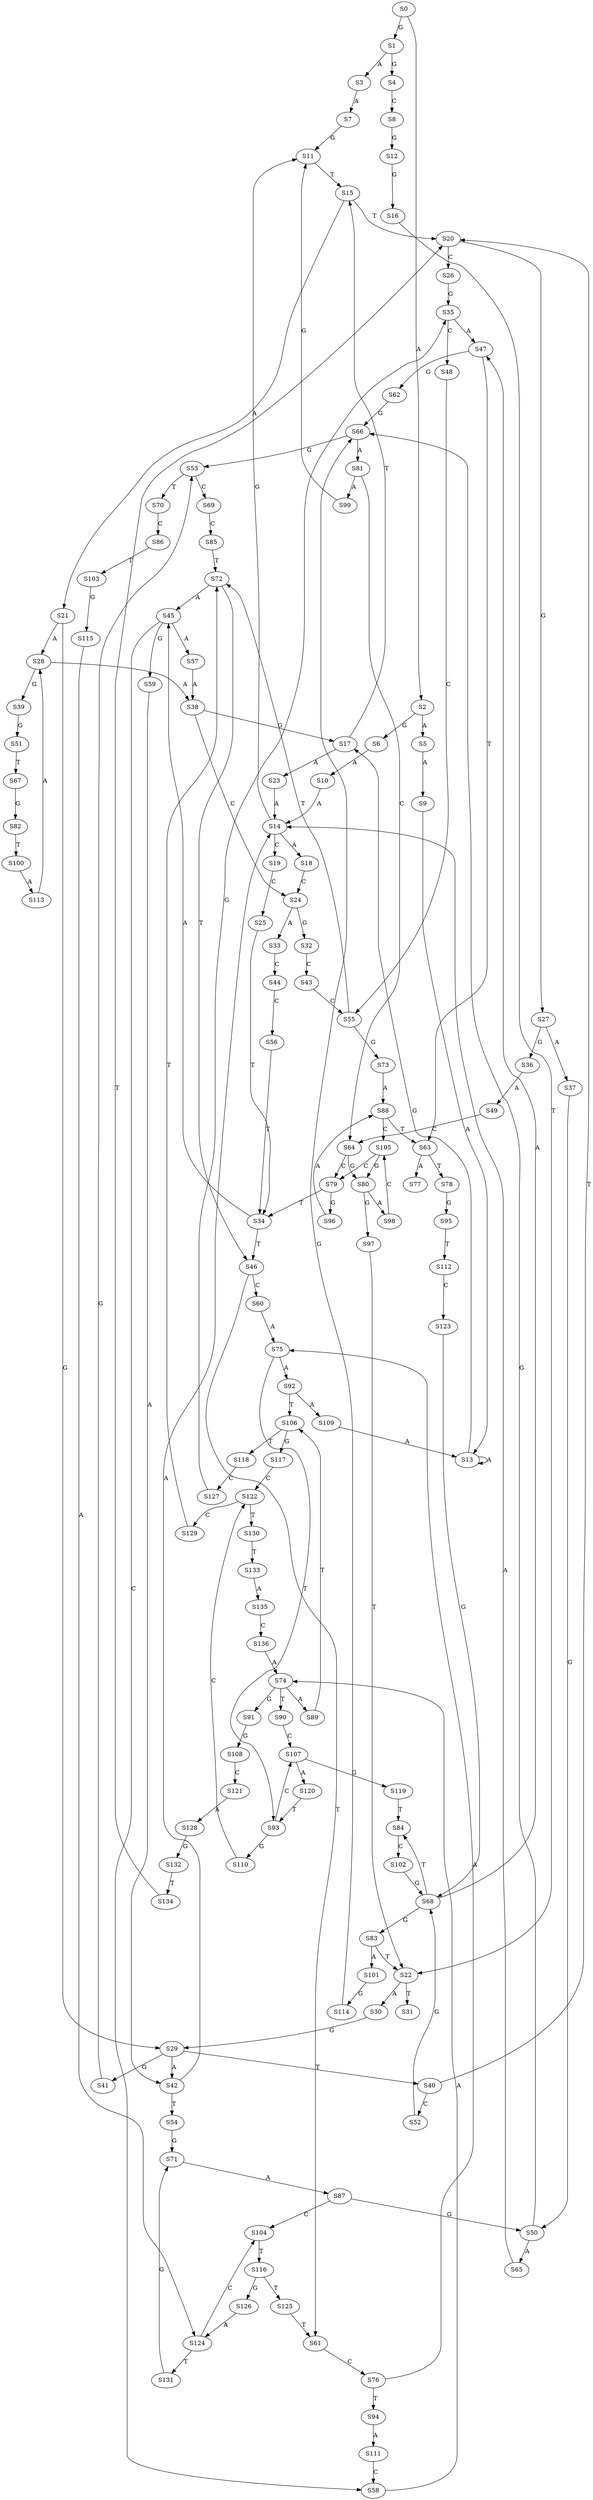 strict digraph  {
	S0 -> S1 [ label = G ];
	S0 -> S2 [ label = A ];
	S1 -> S3 [ label = A ];
	S1 -> S4 [ label = G ];
	S2 -> S5 [ label = A ];
	S2 -> S6 [ label = G ];
	S3 -> S7 [ label = A ];
	S4 -> S8 [ label = C ];
	S5 -> S9 [ label = A ];
	S6 -> S10 [ label = A ];
	S7 -> S11 [ label = G ];
	S8 -> S12 [ label = G ];
	S9 -> S13 [ label = A ];
	S10 -> S14 [ label = A ];
	S11 -> S15 [ label = T ];
	S12 -> S16 [ label = G ];
	S13 -> S17 [ label = G ];
	S13 -> S13 [ label = A ];
	S14 -> S11 [ label = G ];
	S14 -> S18 [ label = A ];
	S14 -> S19 [ label = C ];
	S15 -> S20 [ label = T ];
	S15 -> S21 [ label = A ];
	S16 -> S22 [ label = T ];
	S17 -> S23 [ label = A ];
	S17 -> S15 [ label = T ];
	S18 -> S24 [ label = C ];
	S19 -> S25 [ label = C ];
	S20 -> S26 [ label = C ];
	S20 -> S27 [ label = G ];
	S21 -> S28 [ label = A ];
	S21 -> S29 [ label = G ];
	S22 -> S30 [ label = A ];
	S22 -> S31 [ label = T ];
	S23 -> S14 [ label = A ];
	S24 -> S32 [ label = G ];
	S24 -> S33 [ label = A ];
	S25 -> S34 [ label = T ];
	S26 -> S35 [ label = G ];
	S27 -> S36 [ label = G ];
	S27 -> S37 [ label = A ];
	S28 -> S38 [ label = A ];
	S28 -> S39 [ label = G ];
	S29 -> S40 [ label = T ];
	S29 -> S41 [ label = G ];
	S29 -> S42 [ label = A ];
	S30 -> S29 [ label = G ];
	S32 -> S43 [ label = C ];
	S33 -> S44 [ label = C ];
	S34 -> S45 [ label = A ];
	S34 -> S46 [ label = T ];
	S35 -> S47 [ label = A ];
	S35 -> S48 [ label = C ];
	S36 -> S49 [ label = A ];
	S37 -> S50 [ label = G ];
	S38 -> S17 [ label = G ];
	S38 -> S24 [ label = C ];
	S39 -> S51 [ label = G ];
	S40 -> S20 [ label = T ];
	S40 -> S52 [ label = C ];
	S41 -> S53 [ label = G ];
	S42 -> S54 [ label = T ];
	S42 -> S14 [ label = A ];
	S43 -> S55 [ label = C ];
	S44 -> S56 [ label = C ];
	S45 -> S57 [ label = A ];
	S45 -> S58 [ label = C ];
	S45 -> S59 [ label = G ];
	S46 -> S60 [ label = C ];
	S46 -> S61 [ label = T ];
	S47 -> S62 [ label = G ];
	S47 -> S63 [ label = T ];
	S48 -> S55 [ label = C ];
	S49 -> S64 [ label = C ];
	S50 -> S65 [ label = A ];
	S50 -> S66 [ label = G ];
	S51 -> S67 [ label = T ];
	S52 -> S68 [ label = G ];
	S53 -> S69 [ label = C ];
	S53 -> S70 [ label = T ];
	S54 -> S71 [ label = G ];
	S55 -> S72 [ label = T ];
	S55 -> S73 [ label = G ];
	S56 -> S34 [ label = T ];
	S57 -> S38 [ label = A ];
	S58 -> S74 [ label = A ];
	S59 -> S42 [ label = A ];
	S60 -> S75 [ label = A ];
	S61 -> S76 [ label = C ];
	S62 -> S66 [ label = G ];
	S63 -> S77 [ label = A ];
	S63 -> S78 [ label = T ];
	S64 -> S79 [ label = C ];
	S64 -> S80 [ label = G ];
	S65 -> S14 [ label = A ];
	S66 -> S81 [ label = A ];
	S66 -> S53 [ label = G ];
	S67 -> S82 [ label = G ];
	S68 -> S83 [ label = G ];
	S68 -> S47 [ label = A ];
	S68 -> S84 [ label = T ];
	S69 -> S85 [ label = C ];
	S70 -> S86 [ label = C ];
	S71 -> S87 [ label = A ];
	S72 -> S45 [ label = A ];
	S72 -> S46 [ label = T ];
	S73 -> S88 [ label = A ];
	S74 -> S89 [ label = A ];
	S74 -> S90 [ label = T ];
	S74 -> S91 [ label = G ];
	S75 -> S92 [ label = A ];
	S75 -> S93 [ label = T ];
	S76 -> S94 [ label = T ];
	S76 -> S75 [ label = A ];
	S78 -> S95 [ label = G ];
	S79 -> S34 [ label = T ];
	S79 -> S96 [ label = G ];
	S80 -> S97 [ label = G ];
	S80 -> S98 [ label = A ];
	S81 -> S64 [ label = C ];
	S81 -> S99 [ label = A ];
	S82 -> S100 [ label = T ];
	S83 -> S101 [ label = A ];
	S83 -> S22 [ label = T ];
	S84 -> S102 [ label = C ];
	S85 -> S72 [ label = T ];
	S86 -> S103 [ label = T ];
	S87 -> S50 [ label = G ];
	S87 -> S104 [ label = C ];
	S88 -> S105 [ label = C ];
	S88 -> S63 [ label = T ];
	S89 -> S106 [ label = T ];
	S90 -> S107 [ label = C ];
	S91 -> S108 [ label = G ];
	S92 -> S109 [ label = A ];
	S92 -> S106 [ label = T ];
	S93 -> S107 [ label = C ];
	S93 -> S110 [ label = G ];
	S94 -> S111 [ label = A ];
	S95 -> S112 [ label = T ];
	S96 -> S88 [ label = A ];
	S97 -> S22 [ label = T ];
	S98 -> S105 [ label = C ];
	S99 -> S11 [ label = G ];
	S100 -> S113 [ label = A ];
	S101 -> S114 [ label = G ];
	S102 -> S68 [ label = G ];
	S103 -> S115 [ label = G ];
	S104 -> S116 [ label = T ];
	S105 -> S80 [ label = G ];
	S105 -> S79 [ label = C ];
	S106 -> S117 [ label = G ];
	S106 -> S118 [ label = T ];
	S107 -> S119 [ label = G ];
	S107 -> S120 [ label = A ];
	S108 -> S121 [ label = C ];
	S109 -> S13 [ label = A ];
	S110 -> S122 [ label = C ];
	S111 -> S58 [ label = C ];
	S112 -> S123 [ label = C ];
	S113 -> S28 [ label = A ];
	S114 -> S66 [ label = G ];
	S115 -> S124 [ label = A ];
	S116 -> S125 [ label = T ];
	S116 -> S126 [ label = G ];
	S117 -> S122 [ label = C ];
	S118 -> S127 [ label = C ];
	S119 -> S84 [ label = T ];
	S120 -> S93 [ label = T ];
	S121 -> S128 [ label = A ];
	S122 -> S129 [ label = C ];
	S122 -> S130 [ label = T ];
	S123 -> S68 [ label = G ];
	S124 -> S104 [ label = C ];
	S124 -> S131 [ label = T ];
	S125 -> S61 [ label = T ];
	S126 -> S124 [ label = A ];
	S127 -> S35 [ label = G ];
	S128 -> S132 [ label = G ];
	S129 -> S72 [ label = T ];
	S130 -> S133 [ label = T ];
	S131 -> S71 [ label = G ];
	S132 -> S134 [ label = T ];
	S133 -> S135 [ label = A ];
	S134 -> S20 [ label = T ];
	S135 -> S136 [ label = C ];
	S136 -> S74 [ label = A ];
}
